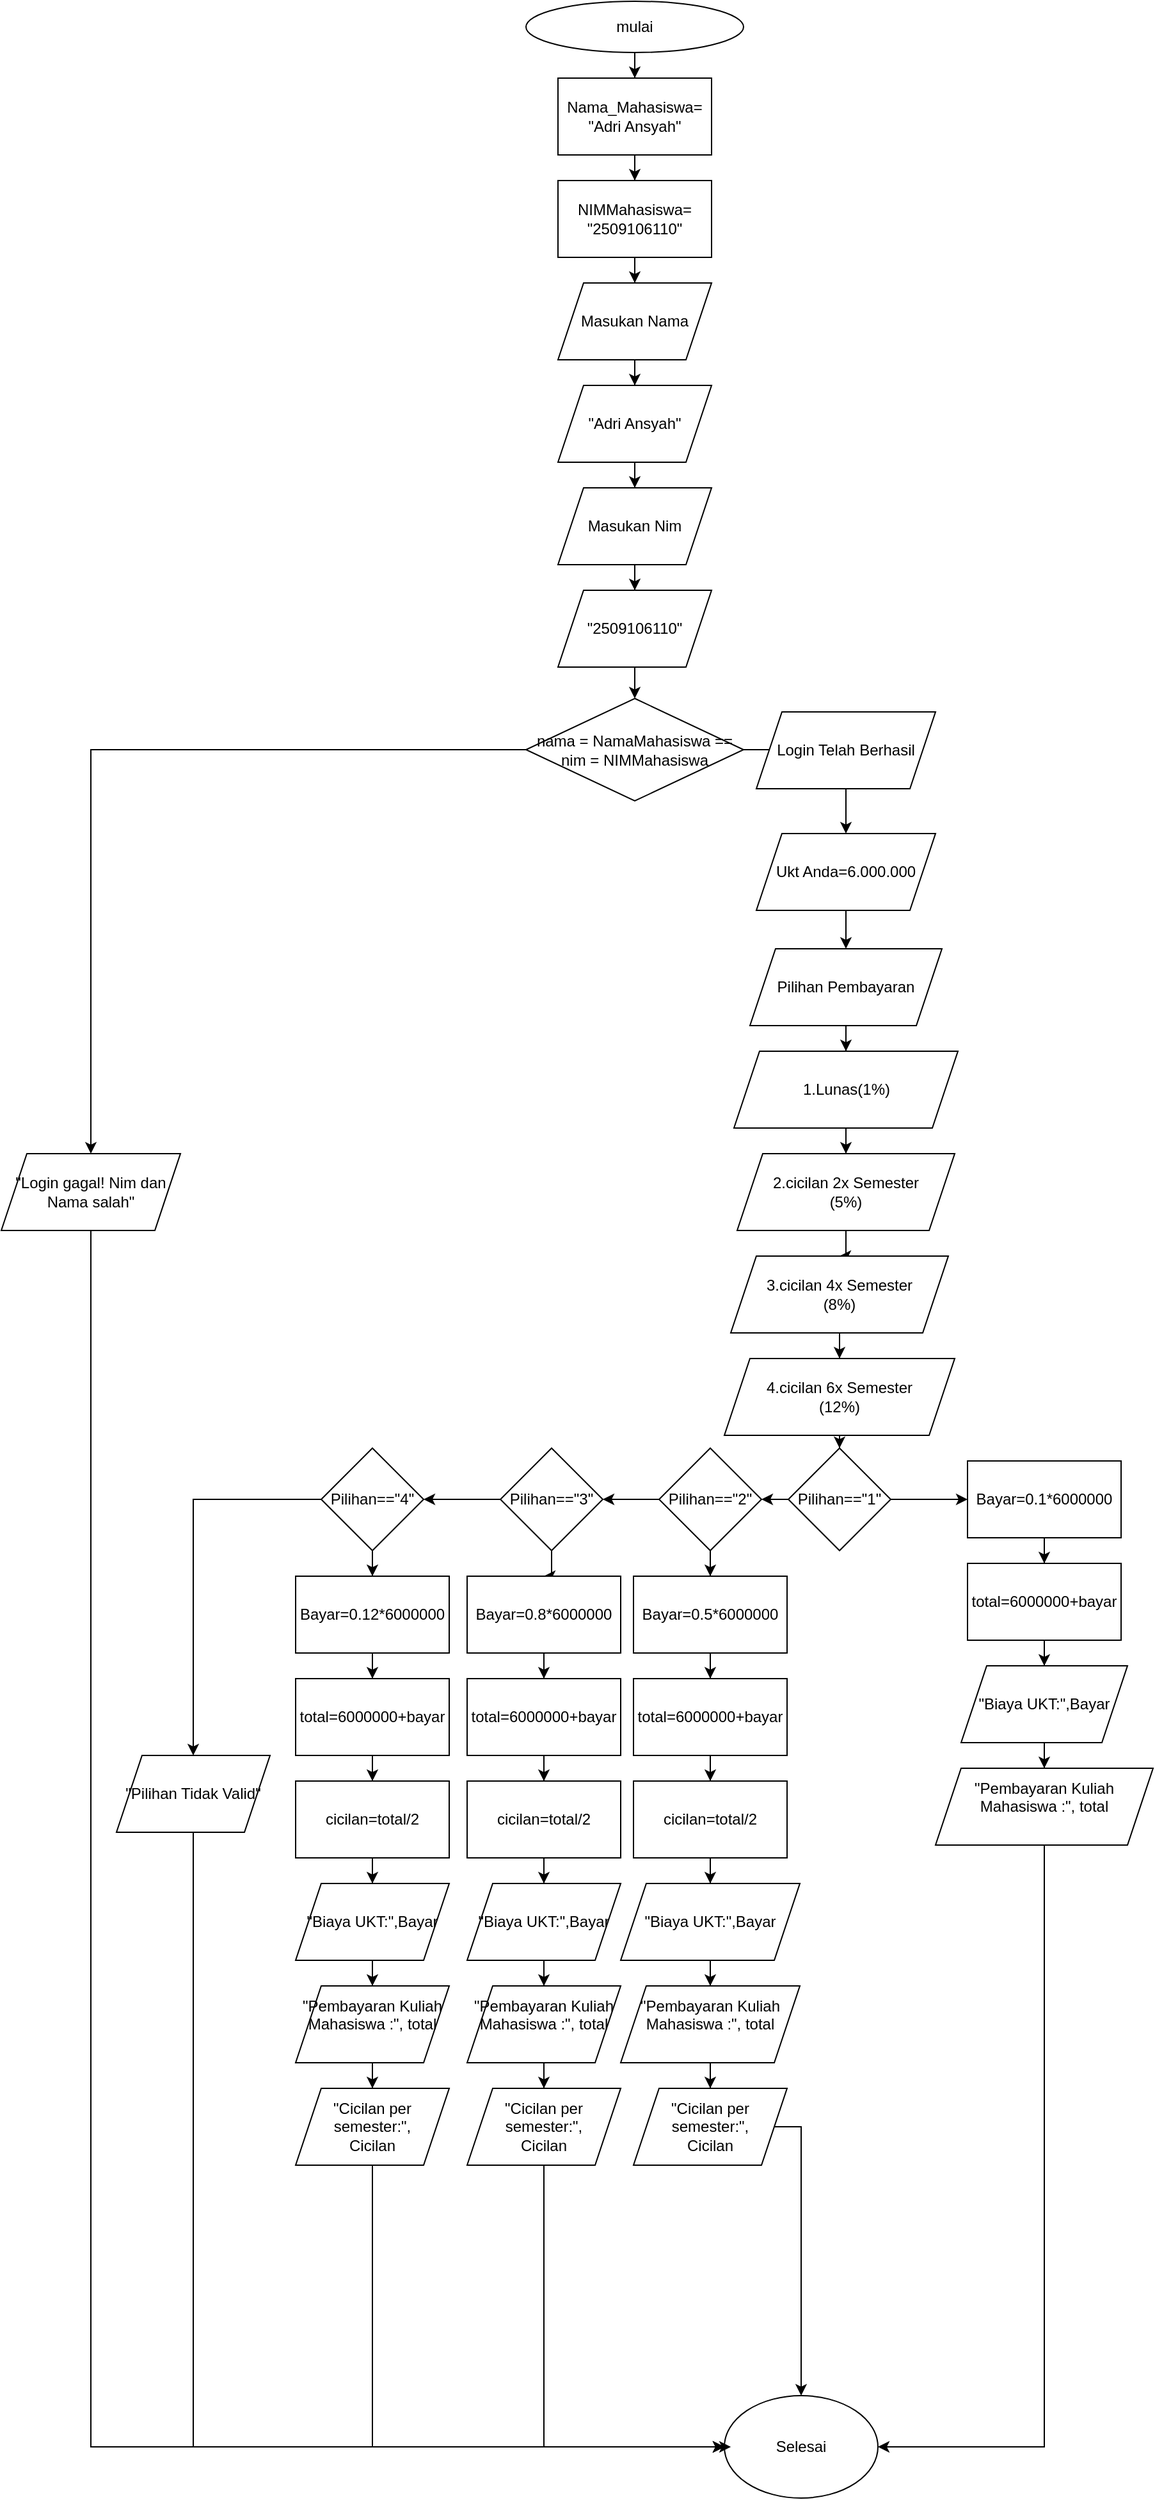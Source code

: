 <mxfile version="28.2.5">
  <diagram id="C5RBs43oDa-KdzZeNtuy" name="Page-1">
    <mxGraphModel dx="1699" dy="511" grid="1" gridSize="10" guides="1" tooltips="1" connect="1" arrows="1" fold="1" page="1" pageScale="1" pageWidth="827" pageHeight="1169" math="0" shadow="0">
      <root>
        <mxCell id="WIyWlLk6GJQsqaUBKTNV-0" />
        <mxCell id="WIyWlLk6GJQsqaUBKTNV-1" parent="WIyWlLk6GJQsqaUBKTNV-0" />
        <mxCell id="PCYMcpEv_8U5ZdOPI8fN-2" value="" style="edgeStyle=orthogonalEdgeStyle;rounded=0;orthogonalLoop=1;jettySize=auto;html=1;" edge="1" parent="WIyWlLk6GJQsqaUBKTNV-1" source="PCYMcpEv_8U5ZdOPI8fN-0" target="PCYMcpEv_8U5ZdOPI8fN-1">
          <mxGeometry relative="1" as="geometry" />
        </mxCell>
        <mxCell id="PCYMcpEv_8U5ZdOPI8fN-0" value="mulai" style="ellipse;whiteSpace=wrap;html=1;" vertex="1" parent="WIyWlLk6GJQsqaUBKTNV-1">
          <mxGeometry x="310" width="170" height="40" as="geometry" />
        </mxCell>
        <mxCell id="PCYMcpEv_8U5ZdOPI8fN-4" value="" style="edgeStyle=orthogonalEdgeStyle;rounded=0;orthogonalLoop=1;jettySize=auto;html=1;" edge="1" parent="WIyWlLk6GJQsqaUBKTNV-1" source="PCYMcpEv_8U5ZdOPI8fN-1" target="PCYMcpEv_8U5ZdOPI8fN-3">
          <mxGeometry relative="1" as="geometry" />
        </mxCell>
        <mxCell id="PCYMcpEv_8U5ZdOPI8fN-1" value="Nama_Mahasiswa=&lt;div&gt;&quot;Adri Ansyah&quot;&lt;/div&gt;" style="whiteSpace=wrap;html=1;" vertex="1" parent="WIyWlLk6GJQsqaUBKTNV-1">
          <mxGeometry x="335" y="60" width="120" height="60" as="geometry" />
        </mxCell>
        <mxCell id="PCYMcpEv_8U5ZdOPI8fN-6" value="" style="edgeStyle=orthogonalEdgeStyle;rounded=0;orthogonalLoop=1;jettySize=auto;html=1;" edge="1" parent="WIyWlLk6GJQsqaUBKTNV-1" source="PCYMcpEv_8U5ZdOPI8fN-3" target="PCYMcpEv_8U5ZdOPI8fN-5">
          <mxGeometry relative="1" as="geometry" />
        </mxCell>
        <mxCell id="PCYMcpEv_8U5ZdOPI8fN-3" value="NIMMahasiswa=&lt;div&gt;&quot;2509106110&quot;&lt;/div&gt;" style="whiteSpace=wrap;html=1;" vertex="1" parent="WIyWlLk6GJQsqaUBKTNV-1">
          <mxGeometry x="335" y="140" width="120" height="60" as="geometry" />
        </mxCell>
        <mxCell id="PCYMcpEv_8U5ZdOPI8fN-8" value="" style="edgeStyle=orthogonalEdgeStyle;rounded=0;orthogonalLoop=1;jettySize=auto;html=1;" edge="1" parent="WIyWlLk6GJQsqaUBKTNV-1" source="PCYMcpEv_8U5ZdOPI8fN-5" target="PCYMcpEv_8U5ZdOPI8fN-7">
          <mxGeometry relative="1" as="geometry" />
        </mxCell>
        <mxCell id="PCYMcpEv_8U5ZdOPI8fN-5" value="Masukan Nama" style="shape=parallelogram;perimeter=parallelogramPerimeter;whiteSpace=wrap;html=1;fixedSize=1;" vertex="1" parent="WIyWlLk6GJQsqaUBKTNV-1">
          <mxGeometry x="335" y="220" width="120" height="60" as="geometry" />
        </mxCell>
        <mxCell id="PCYMcpEv_8U5ZdOPI8fN-10" value="" style="edgeStyle=orthogonalEdgeStyle;rounded=0;orthogonalLoop=1;jettySize=auto;html=1;" edge="1" parent="WIyWlLk6GJQsqaUBKTNV-1" source="PCYMcpEv_8U5ZdOPI8fN-7" target="PCYMcpEv_8U5ZdOPI8fN-9">
          <mxGeometry relative="1" as="geometry" />
        </mxCell>
        <mxCell id="PCYMcpEv_8U5ZdOPI8fN-7" value="&quot;Adri Ansyah&quot;" style="shape=parallelogram;perimeter=parallelogramPerimeter;whiteSpace=wrap;html=1;fixedSize=1;" vertex="1" parent="WIyWlLk6GJQsqaUBKTNV-1">
          <mxGeometry x="335" y="300" width="120" height="60" as="geometry" />
        </mxCell>
        <mxCell id="PCYMcpEv_8U5ZdOPI8fN-12" value="" style="edgeStyle=orthogonalEdgeStyle;rounded=0;orthogonalLoop=1;jettySize=auto;html=1;" edge="1" parent="WIyWlLk6GJQsqaUBKTNV-1" source="PCYMcpEv_8U5ZdOPI8fN-9" target="PCYMcpEv_8U5ZdOPI8fN-11">
          <mxGeometry relative="1" as="geometry" />
        </mxCell>
        <mxCell id="PCYMcpEv_8U5ZdOPI8fN-9" value="Masukan Nim" style="shape=parallelogram;perimeter=parallelogramPerimeter;whiteSpace=wrap;html=1;fixedSize=1;" vertex="1" parent="WIyWlLk6GJQsqaUBKTNV-1">
          <mxGeometry x="335" y="380" width="120" height="60" as="geometry" />
        </mxCell>
        <mxCell id="PCYMcpEv_8U5ZdOPI8fN-14" value="" style="edgeStyle=orthogonalEdgeStyle;rounded=0;orthogonalLoop=1;jettySize=auto;html=1;" edge="1" parent="WIyWlLk6GJQsqaUBKTNV-1" source="PCYMcpEv_8U5ZdOPI8fN-11" target="PCYMcpEv_8U5ZdOPI8fN-13">
          <mxGeometry relative="1" as="geometry" />
        </mxCell>
        <mxCell id="PCYMcpEv_8U5ZdOPI8fN-11" value="&quot;2509106110&quot;" style="shape=parallelogram;perimeter=parallelogramPerimeter;whiteSpace=wrap;html=1;fixedSize=1;" vertex="1" parent="WIyWlLk6GJQsqaUBKTNV-1">
          <mxGeometry x="335" y="460" width="120" height="60" as="geometry" />
        </mxCell>
        <mxCell id="PCYMcpEv_8U5ZdOPI8fN-17" value="" style="edgeStyle=orthogonalEdgeStyle;rounded=0;orthogonalLoop=1;jettySize=auto;html=1;" edge="1" parent="WIyWlLk6GJQsqaUBKTNV-1" source="PCYMcpEv_8U5ZdOPI8fN-13" target="PCYMcpEv_8U5ZdOPI8fN-16">
          <mxGeometry relative="1" as="geometry" />
        </mxCell>
        <mxCell id="PCYMcpEv_8U5ZdOPI8fN-20" value="" style="edgeStyle=orthogonalEdgeStyle;rounded=0;orthogonalLoop=1;jettySize=auto;html=1;" edge="1" parent="WIyWlLk6GJQsqaUBKTNV-1" source="PCYMcpEv_8U5ZdOPI8fN-13" target="PCYMcpEv_8U5ZdOPI8fN-19">
          <mxGeometry relative="1" as="geometry" />
        </mxCell>
        <mxCell id="PCYMcpEv_8U5ZdOPI8fN-13" value="nama = NamaMahasiswa == nim = NIMMahasiswa" style="rhombus;whiteSpace=wrap;html=1;" vertex="1" parent="WIyWlLk6GJQsqaUBKTNV-1">
          <mxGeometry x="310" y="544.5" width="170" height="80" as="geometry" />
        </mxCell>
        <mxCell id="PCYMcpEv_8U5ZdOPI8fN-15" value="Selesai" style="ellipse;whiteSpace=wrap;html=1;" vertex="1" parent="WIyWlLk6GJQsqaUBKTNV-1">
          <mxGeometry x="465" y="1870" width="120" height="80" as="geometry" />
        </mxCell>
        <mxCell id="PCYMcpEv_8U5ZdOPI8fN-18" style="edgeStyle=orthogonalEdgeStyle;rounded=0;orthogonalLoop=1;jettySize=auto;html=1;exitX=0.5;exitY=1;exitDx=0;exitDy=0;entryX=0;entryY=0.5;entryDx=0;entryDy=0;" edge="1" parent="WIyWlLk6GJQsqaUBKTNV-1" source="PCYMcpEv_8U5ZdOPI8fN-16" target="PCYMcpEv_8U5ZdOPI8fN-15">
          <mxGeometry relative="1" as="geometry" />
        </mxCell>
        <mxCell id="PCYMcpEv_8U5ZdOPI8fN-16" value="&quot;Login gagal! Nim dan Nama salah&quot;" style="shape=parallelogram;perimeter=parallelogramPerimeter;whiteSpace=wrap;html=1;fixedSize=1;" vertex="1" parent="WIyWlLk6GJQsqaUBKTNV-1">
          <mxGeometry x="-100" y="900" width="140" height="60" as="geometry" />
        </mxCell>
        <mxCell id="PCYMcpEv_8U5ZdOPI8fN-22" value="" style="edgeStyle=orthogonalEdgeStyle;rounded=0;orthogonalLoop=1;jettySize=auto;html=1;" edge="1" parent="WIyWlLk6GJQsqaUBKTNV-1" source="PCYMcpEv_8U5ZdOPI8fN-19" target="PCYMcpEv_8U5ZdOPI8fN-21">
          <mxGeometry relative="1" as="geometry" />
        </mxCell>
        <mxCell id="PCYMcpEv_8U5ZdOPI8fN-19" value="Login Telah Berhasil" style="shape=parallelogram;perimeter=parallelogramPerimeter;whiteSpace=wrap;html=1;fixedSize=1;" vertex="1" parent="WIyWlLk6GJQsqaUBKTNV-1">
          <mxGeometry x="490" y="555" width="140" height="60" as="geometry" />
        </mxCell>
        <mxCell id="PCYMcpEv_8U5ZdOPI8fN-24" value="" style="edgeStyle=orthogonalEdgeStyle;rounded=0;orthogonalLoop=1;jettySize=auto;html=1;" edge="1" parent="WIyWlLk6GJQsqaUBKTNV-1" source="PCYMcpEv_8U5ZdOPI8fN-21" target="PCYMcpEv_8U5ZdOPI8fN-23">
          <mxGeometry relative="1" as="geometry" />
        </mxCell>
        <mxCell id="PCYMcpEv_8U5ZdOPI8fN-21" value="Ukt Anda=6.000.000" style="shape=parallelogram;perimeter=parallelogramPerimeter;whiteSpace=wrap;html=1;fixedSize=1;" vertex="1" parent="WIyWlLk6GJQsqaUBKTNV-1">
          <mxGeometry x="490" y="650" width="140" height="60" as="geometry" />
        </mxCell>
        <mxCell id="PCYMcpEv_8U5ZdOPI8fN-26" value="" style="edgeStyle=orthogonalEdgeStyle;rounded=0;orthogonalLoop=1;jettySize=auto;html=1;" edge="1" parent="WIyWlLk6GJQsqaUBKTNV-1" source="PCYMcpEv_8U5ZdOPI8fN-23" target="PCYMcpEv_8U5ZdOPI8fN-25">
          <mxGeometry relative="1" as="geometry" />
        </mxCell>
        <mxCell id="PCYMcpEv_8U5ZdOPI8fN-23" value="Pilihan Pembayaran" style="shape=parallelogram;perimeter=parallelogramPerimeter;whiteSpace=wrap;html=1;fixedSize=1;" vertex="1" parent="WIyWlLk6GJQsqaUBKTNV-1">
          <mxGeometry x="485" y="740" width="150" height="60" as="geometry" />
        </mxCell>
        <mxCell id="PCYMcpEv_8U5ZdOPI8fN-28" value="" style="edgeStyle=orthogonalEdgeStyle;rounded=0;orthogonalLoop=1;jettySize=auto;html=1;" edge="1" parent="WIyWlLk6GJQsqaUBKTNV-1" source="PCYMcpEv_8U5ZdOPI8fN-25" target="PCYMcpEv_8U5ZdOPI8fN-27">
          <mxGeometry relative="1" as="geometry" />
        </mxCell>
        <mxCell id="PCYMcpEv_8U5ZdOPI8fN-25" value="1.Lunas(1%)" style="shape=parallelogram;perimeter=parallelogramPerimeter;whiteSpace=wrap;html=1;fixedSize=1;" vertex="1" parent="WIyWlLk6GJQsqaUBKTNV-1">
          <mxGeometry x="472.5" y="820" width="175" height="60" as="geometry" />
        </mxCell>
        <mxCell id="PCYMcpEv_8U5ZdOPI8fN-30" value="" style="edgeStyle=orthogonalEdgeStyle;rounded=0;orthogonalLoop=1;jettySize=auto;html=1;" edge="1" parent="WIyWlLk6GJQsqaUBKTNV-1" source="PCYMcpEv_8U5ZdOPI8fN-27" target="PCYMcpEv_8U5ZdOPI8fN-29">
          <mxGeometry relative="1" as="geometry" />
        </mxCell>
        <mxCell id="PCYMcpEv_8U5ZdOPI8fN-27" value="2.cicilan 2x Semester&lt;div&gt;(5%)&lt;/div&gt;" style="shape=parallelogram;perimeter=parallelogramPerimeter;whiteSpace=wrap;html=1;fixedSize=1;" vertex="1" parent="WIyWlLk6GJQsqaUBKTNV-1">
          <mxGeometry x="475" y="900" width="170" height="60" as="geometry" />
        </mxCell>
        <mxCell id="PCYMcpEv_8U5ZdOPI8fN-32" value="" style="edgeStyle=orthogonalEdgeStyle;rounded=0;orthogonalLoop=1;jettySize=auto;html=1;" edge="1" parent="WIyWlLk6GJQsqaUBKTNV-1" source="PCYMcpEv_8U5ZdOPI8fN-29" target="PCYMcpEv_8U5ZdOPI8fN-31">
          <mxGeometry relative="1" as="geometry" />
        </mxCell>
        <mxCell id="PCYMcpEv_8U5ZdOPI8fN-29" value="3.cicilan 4x Semester&lt;div&gt;(8%)&lt;/div&gt;" style="shape=parallelogram;perimeter=parallelogramPerimeter;whiteSpace=wrap;html=1;fixedSize=1;" vertex="1" parent="WIyWlLk6GJQsqaUBKTNV-1">
          <mxGeometry x="470" y="980" width="170" height="60" as="geometry" />
        </mxCell>
        <mxCell id="PCYMcpEv_8U5ZdOPI8fN-36" value="" style="edgeStyle=orthogonalEdgeStyle;rounded=0;orthogonalLoop=1;jettySize=auto;html=1;" edge="1" parent="WIyWlLk6GJQsqaUBKTNV-1" source="PCYMcpEv_8U5ZdOPI8fN-31" target="PCYMcpEv_8U5ZdOPI8fN-35">
          <mxGeometry relative="1" as="geometry" />
        </mxCell>
        <mxCell id="PCYMcpEv_8U5ZdOPI8fN-31" value="4.cicilan 6x Semester&lt;div&gt;(12%)&lt;/div&gt;" style="shape=parallelogram;perimeter=parallelogramPerimeter;whiteSpace=wrap;html=1;fixedSize=1;" vertex="1" parent="WIyWlLk6GJQsqaUBKTNV-1">
          <mxGeometry x="465" y="1060" width="180" height="60" as="geometry" />
        </mxCell>
        <mxCell id="PCYMcpEv_8U5ZdOPI8fN-38" value="" style="edgeStyle=orthogonalEdgeStyle;rounded=0;orthogonalLoop=1;jettySize=auto;html=1;" edge="1" parent="WIyWlLk6GJQsqaUBKTNV-1" source="PCYMcpEv_8U5ZdOPI8fN-35" target="PCYMcpEv_8U5ZdOPI8fN-37">
          <mxGeometry relative="1" as="geometry" />
        </mxCell>
        <mxCell id="PCYMcpEv_8U5ZdOPI8fN-47" value="" style="edgeStyle=orthogonalEdgeStyle;rounded=0;orthogonalLoop=1;jettySize=auto;html=1;" edge="1" parent="WIyWlLk6GJQsqaUBKTNV-1" source="PCYMcpEv_8U5ZdOPI8fN-35" target="PCYMcpEv_8U5ZdOPI8fN-46">
          <mxGeometry relative="1" as="geometry" />
        </mxCell>
        <mxCell id="PCYMcpEv_8U5ZdOPI8fN-35" value="Pilihan==&quot;1&quot;" style="rhombus;whiteSpace=wrap;html=1;" vertex="1" parent="WIyWlLk6GJQsqaUBKTNV-1">
          <mxGeometry x="515" y="1130" width="80" height="80" as="geometry" />
        </mxCell>
        <mxCell id="PCYMcpEv_8U5ZdOPI8fN-40" value="" style="edgeStyle=orthogonalEdgeStyle;rounded=0;orthogonalLoop=1;jettySize=auto;html=1;" edge="1" parent="WIyWlLk6GJQsqaUBKTNV-1" source="PCYMcpEv_8U5ZdOPI8fN-37" target="PCYMcpEv_8U5ZdOPI8fN-39">
          <mxGeometry relative="1" as="geometry" />
        </mxCell>
        <mxCell id="PCYMcpEv_8U5ZdOPI8fN-37" value="Bayar=0.1*6000000" style="whiteSpace=wrap;html=1;" vertex="1" parent="WIyWlLk6GJQsqaUBKTNV-1">
          <mxGeometry x="655" y="1140" width="120" height="60" as="geometry" />
        </mxCell>
        <mxCell id="PCYMcpEv_8U5ZdOPI8fN-42" value="" style="edgeStyle=orthogonalEdgeStyle;rounded=0;orthogonalLoop=1;jettySize=auto;html=1;" edge="1" parent="WIyWlLk6GJQsqaUBKTNV-1" source="PCYMcpEv_8U5ZdOPI8fN-39" target="PCYMcpEv_8U5ZdOPI8fN-41">
          <mxGeometry relative="1" as="geometry" />
        </mxCell>
        <mxCell id="PCYMcpEv_8U5ZdOPI8fN-39" value="total=6000000+bayar" style="whiteSpace=wrap;html=1;" vertex="1" parent="WIyWlLk6GJQsqaUBKTNV-1">
          <mxGeometry x="655" y="1220" width="120" height="60" as="geometry" />
        </mxCell>
        <mxCell id="PCYMcpEv_8U5ZdOPI8fN-44" value="" style="edgeStyle=orthogonalEdgeStyle;rounded=0;orthogonalLoop=1;jettySize=auto;html=1;" edge="1" parent="WIyWlLk6GJQsqaUBKTNV-1" source="PCYMcpEv_8U5ZdOPI8fN-41" target="PCYMcpEv_8U5ZdOPI8fN-43">
          <mxGeometry relative="1" as="geometry" />
        </mxCell>
        <mxCell id="PCYMcpEv_8U5ZdOPI8fN-41" value="&quot;Biaya UKT:&quot;,Bayar" style="shape=parallelogram;perimeter=parallelogramPerimeter;whiteSpace=wrap;html=1;fixedSize=1;" vertex="1" parent="WIyWlLk6GJQsqaUBKTNV-1">
          <mxGeometry x="650" y="1300" width="130" height="60" as="geometry" />
        </mxCell>
        <mxCell id="PCYMcpEv_8U5ZdOPI8fN-45" style="edgeStyle=orthogonalEdgeStyle;rounded=0;orthogonalLoop=1;jettySize=auto;html=1;exitX=0.5;exitY=1;exitDx=0;exitDy=0;entryX=1;entryY=0.5;entryDx=0;entryDy=0;" edge="1" parent="WIyWlLk6GJQsqaUBKTNV-1" source="PCYMcpEv_8U5ZdOPI8fN-43" target="PCYMcpEv_8U5ZdOPI8fN-15">
          <mxGeometry relative="1" as="geometry" />
        </mxCell>
        <mxCell id="PCYMcpEv_8U5ZdOPI8fN-43" value="&lt;div&gt;&quot;Pembayaran Kuliah Mahasiswa :&quot;, total&lt;/div&gt;&lt;div&gt;&lt;br&gt;&lt;/div&gt;" style="shape=parallelogram;perimeter=parallelogramPerimeter;whiteSpace=wrap;html=1;fixedSize=1;" vertex="1" parent="WIyWlLk6GJQsqaUBKTNV-1">
          <mxGeometry x="630" y="1380" width="170" height="60" as="geometry" />
        </mxCell>
        <mxCell id="PCYMcpEv_8U5ZdOPI8fN-53" value="" style="edgeStyle=orthogonalEdgeStyle;rounded=0;orthogonalLoop=1;jettySize=auto;html=1;" edge="1" parent="WIyWlLk6GJQsqaUBKTNV-1" source="PCYMcpEv_8U5ZdOPI8fN-46" target="PCYMcpEv_8U5ZdOPI8fN-52">
          <mxGeometry relative="1" as="geometry" />
        </mxCell>
        <mxCell id="PCYMcpEv_8U5ZdOPI8fN-65" value="" style="edgeStyle=orthogonalEdgeStyle;rounded=0;orthogonalLoop=1;jettySize=auto;html=1;" edge="1" parent="WIyWlLk6GJQsqaUBKTNV-1" source="PCYMcpEv_8U5ZdOPI8fN-46" target="PCYMcpEv_8U5ZdOPI8fN-64">
          <mxGeometry relative="1" as="geometry" />
        </mxCell>
        <mxCell id="PCYMcpEv_8U5ZdOPI8fN-46" value="Pilihan==&quot;2&quot;" style="rhombus;whiteSpace=wrap;html=1;" vertex="1" parent="WIyWlLk6GJQsqaUBKTNV-1">
          <mxGeometry x="414" y="1130" width="80" height="80" as="geometry" />
        </mxCell>
        <mxCell id="PCYMcpEv_8U5ZdOPI8fN-55" value="" style="edgeStyle=orthogonalEdgeStyle;rounded=0;orthogonalLoop=1;jettySize=auto;html=1;" edge="1" parent="WIyWlLk6GJQsqaUBKTNV-1" source="PCYMcpEv_8U5ZdOPI8fN-52" target="PCYMcpEv_8U5ZdOPI8fN-54">
          <mxGeometry relative="1" as="geometry" />
        </mxCell>
        <mxCell id="PCYMcpEv_8U5ZdOPI8fN-52" value="Bayar=0.5*6000000" style="whiteSpace=wrap;html=1;" vertex="1" parent="WIyWlLk6GJQsqaUBKTNV-1">
          <mxGeometry x="394" y="1230" width="120" height="60" as="geometry" />
        </mxCell>
        <mxCell id="PCYMcpEv_8U5ZdOPI8fN-57" value="" style="edgeStyle=orthogonalEdgeStyle;rounded=0;orthogonalLoop=1;jettySize=auto;html=1;" edge="1" parent="WIyWlLk6GJQsqaUBKTNV-1" source="PCYMcpEv_8U5ZdOPI8fN-54" target="PCYMcpEv_8U5ZdOPI8fN-56">
          <mxGeometry relative="1" as="geometry" />
        </mxCell>
        <mxCell id="PCYMcpEv_8U5ZdOPI8fN-54" value="total=6000000+bayar" style="whiteSpace=wrap;html=1;" vertex="1" parent="WIyWlLk6GJQsqaUBKTNV-1">
          <mxGeometry x="394" y="1310" width="120" height="60" as="geometry" />
        </mxCell>
        <mxCell id="PCYMcpEv_8U5ZdOPI8fN-59" value="" style="edgeStyle=orthogonalEdgeStyle;rounded=0;orthogonalLoop=1;jettySize=auto;html=1;" edge="1" parent="WIyWlLk6GJQsqaUBKTNV-1" source="PCYMcpEv_8U5ZdOPI8fN-56" target="PCYMcpEv_8U5ZdOPI8fN-58">
          <mxGeometry relative="1" as="geometry" />
        </mxCell>
        <mxCell id="PCYMcpEv_8U5ZdOPI8fN-56" value="cicilan=total/2" style="whiteSpace=wrap;html=1;" vertex="1" parent="WIyWlLk6GJQsqaUBKTNV-1">
          <mxGeometry x="394" y="1390" width="120" height="60" as="geometry" />
        </mxCell>
        <mxCell id="PCYMcpEv_8U5ZdOPI8fN-61" value="" style="edgeStyle=orthogonalEdgeStyle;rounded=0;orthogonalLoop=1;jettySize=auto;html=1;" edge="1" parent="WIyWlLk6GJQsqaUBKTNV-1" source="PCYMcpEv_8U5ZdOPI8fN-58" target="PCYMcpEv_8U5ZdOPI8fN-60">
          <mxGeometry relative="1" as="geometry" />
        </mxCell>
        <mxCell id="PCYMcpEv_8U5ZdOPI8fN-58" value="&quot;Biaya UKT:&quot;,Bayar" style="shape=parallelogram;perimeter=parallelogramPerimeter;whiteSpace=wrap;html=1;fixedSize=1;" vertex="1" parent="WIyWlLk6GJQsqaUBKTNV-1">
          <mxGeometry x="384" y="1470" width="140" height="60" as="geometry" />
        </mxCell>
        <mxCell id="PCYMcpEv_8U5ZdOPI8fN-63" value="" style="edgeStyle=orthogonalEdgeStyle;rounded=0;orthogonalLoop=1;jettySize=auto;html=1;" edge="1" parent="WIyWlLk6GJQsqaUBKTNV-1" source="PCYMcpEv_8U5ZdOPI8fN-60" target="PCYMcpEv_8U5ZdOPI8fN-62">
          <mxGeometry relative="1" as="geometry" />
        </mxCell>
        <mxCell id="PCYMcpEv_8U5ZdOPI8fN-60" value="&lt;div&gt;&quot;Pembayaran Kuliah Mahasiswa :&quot;, total&lt;/div&gt;&lt;div&gt;&lt;br&gt;&lt;/div&gt;" style="shape=parallelogram;perimeter=parallelogramPerimeter;whiteSpace=wrap;html=1;fixedSize=1;" vertex="1" parent="WIyWlLk6GJQsqaUBKTNV-1">
          <mxGeometry x="384" y="1550" width="140" height="60" as="geometry" />
        </mxCell>
        <mxCell id="PCYMcpEv_8U5ZdOPI8fN-71" style="edgeStyle=orthogonalEdgeStyle;rounded=0;orthogonalLoop=1;jettySize=auto;html=1;exitX=1;exitY=0.5;exitDx=0;exitDy=0;entryX=0.5;entryY=0;entryDx=0;entryDy=0;" edge="1" parent="WIyWlLk6GJQsqaUBKTNV-1" source="PCYMcpEv_8U5ZdOPI8fN-62" target="PCYMcpEv_8U5ZdOPI8fN-15">
          <mxGeometry relative="1" as="geometry">
            <Array as="points">
              <mxPoint x="525" y="1660" />
            </Array>
          </mxGeometry>
        </mxCell>
        <mxCell id="PCYMcpEv_8U5ZdOPI8fN-62" value="&quot;Cicilan per semester:&quot;,&lt;div&gt;Cicilan&lt;/div&gt;" style="shape=parallelogram;perimeter=parallelogramPerimeter;whiteSpace=wrap;html=1;fixedSize=1;" vertex="1" parent="WIyWlLk6GJQsqaUBKTNV-1">
          <mxGeometry x="394" y="1630" width="120" height="60" as="geometry" />
        </mxCell>
        <mxCell id="PCYMcpEv_8U5ZdOPI8fN-69" value="" style="edgeStyle=orthogonalEdgeStyle;rounded=0;orthogonalLoop=1;jettySize=auto;html=1;" edge="1" parent="WIyWlLk6GJQsqaUBKTNV-1" source="PCYMcpEv_8U5ZdOPI8fN-64" target="PCYMcpEv_8U5ZdOPI8fN-68">
          <mxGeometry relative="1" as="geometry" />
        </mxCell>
        <mxCell id="PCYMcpEv_8U5ZdOPI8fN-74" value="" style="edgeStyle=orthogonalEdgeStyle;rounded=0;orthogonalLoop=1;jettySize=auto;html=1;" edge="1" parent="WIyWlLk6GJQsqaUBKTNV-1" source="PCYMcpEv_8U5ZdOPI8fN-64" target="PCYMcpEv_8U5ZdOPI8fN-73">
          <mxGeometry relative="1" as="geometry" />
        </mxCell>
        <mxCell id="PCYMcpEv_8U5ZdOPI8fN-64" value="Pilihan==&quot;3&quot;" style="rhombus;whiteSpace=wrap;html=1;" vertex="1" parent="WIyWlLk6GJQsqaUBKTNV-1">
          <mxGeometry x="290" y="1130" width="80" height="80" as="geometry" />
        </mxCell>
        <mxCell id="PCYMcpEv_8U5ZdOPI8fN-86" value="" style="edgeStyle=orthogonalEdgeStyle;rounded=0;orthogonalLoop=1;jettySize=auto;html=1;" edge="1" parent="WIyWlLk6GJQsqaUBKTNV-1" source="PCYMcpEv_8U5ZdOPI8fN-68" target="PCYMcpEv_8U5ZdOPI8fN-85">
          <mxGeometry relative="1" as="geometry" />
        </mxCell>
        <mxCell id="PCYMcpEv_8U5ZdOPI8fN-101" value="" style="edgeStyle=orthogonalEdgeStyle;rounded=0;orthogonalLoop=1;jettySize=auto;html=1;" edge="1" parent="WIyWlLk6GJQsqaUBKTNV-1" source="PCYMcpEv_8U5ZdOPI8fN-68" target="PCYMcpEv_8U5ZdOPI8fN-100">
          <mxGeometry relative="1" as="geometry" />
        </mxCell>
        <mxCell id="PCYMcpEv_8U5ZdOPI8fN-68" value="Pilihan==&quot;4&quot;" style="rhombus;whiteSpace=wrap;html=1;" vertex="1" parent="WIyWlLk6GJQsqaUBKTNV-1">
          <mxGeometry x="150" y="1130" width="80" height="80" as="geometry" />
        </mxCell>
        <mxCell id="PCYMcpEv_8U5ZdOPI8fN-76" value="" style="edgeStyle=orthogonalEdgeStyle;rounded=0;orthogonalLoop=1;jettySize=auto;html=1;" edge="1" parent="WIyWlLk6GJQsqaUBKTNV-1" source="PCYMcpEv_8U5ZdOPI8fN-73" target="PCYMcpEv_8U5ZdOPI8fN-75">
          <mxGeometry relative="1" as="geometry" />
        </mxCell>
        <mxCell id="PCYMcpEv_8U5ZdOPI8fN-73" value="Bayar=0.8*6000000" style="whiteSpace=wrap;html=1;" vertex="1" parent="WIyWlLk6GJQsqaUBKTNV-1">
          <mxGeometry x="264" y="1230" width="120" height="60" as="geometry" />
        </mxCell>
        <mxCell id="PCYMcpEv_8U5ZdOPI8fN-78" value="" style="edgeStyle=orthogonalEdgeStyle;rounded=0;orthogonalLoop=1;jettySize=auto;html=1;" edge="1" parent="WIyWlLk6GJQsqaUBKTNV-1" source="PCYMcpEv_8U5ZdOPI8fN-75" target="PCYMcpEv_8U5ZdOPI8fN-77">
          <mxGeometry relative="1" as="geometry" />
        </mxCell>
        <mxCell id="PCYMcpEv_8U5ZdOPI8fN-75" value="total=6000000+bayar" style="whiteSpace=wrap;html=1;" vertex="1" parent="WIyWlLk6GJQsqaUBKTNV-1">
          <mxGeometry x="264" y="1310" width="120" height="60" as="geometry" />
        </mxCell>
        <mxCell id="PCYMcpEv_8U5ZdOPI8fN-80" value="" style="edgeStyle=orthogonalEdgeStyle;rounded=0;orthogonalLoop=1;jettySize=auto;html=1;" edge="1" parent="WIyWlLk6GJQsqaUBKTNV-1" source="PCYMcpEv_8U5ZdOPI8fN-77" target="PCYMcpEv_8U5ZdOPI8fN-79">
          <mxGeometry relative="1" as="geometry" />
        </mxCell>
        <mxCell id="PCYMcpEv_8U5ZdOPI8fN-77" value="cicilan=total/2" style="whiteSpace=wrap;html=1;" vertex="1" parent="WIyWlLk6GJQsqaUBKTNV-1">
          <mxGeometry x="264" y="1390" width="120" height="60" as="geometry" />
        </mxCell>
        <mxCell id="PCYMcpEv_8U5ZdOPI8fN-82" value="" style="edgeStyle=orthogonalEdgeStyle;rounded=0;orthogonalLoop=1;jettySize=auto;html=1;" edge="1" parent="WIyWlLk6GJQsqaUBKTNV-1" source="PCYMcpEv_8U5ZdOPI8fN-79" target="PCYMcpEv_8U5ZdOPI8fN-81">
          <mxGeometry relative="1" as="geometry" />
        </mxCell>
        <mxCell id="PCYMcpEv_8U5ZdOPI8fN-79" value="&quot;Biaya UKT:&quot;,Bayar" style="shape=parallelogram;perimeter=parallelogramPerimeter;whiteSpace=wrap;html=1;fixedSize=1;" vertex="1" parent="WIyWlLk6GJQsqaUBKTNV-1">
          <mxGeometry x="264" y="1470" width="120" height="60" as="geometry" />
        </mxCell>
        <mxCell id="PCYMcpEv_8U5ZdOPI8fN-84" value="" style="edgeStyle=orthogonalEdgeStyle;rounded=0;orthogonalLoop=1;jettySize=auto;html=1;" edge="1" parent="WIyWlLk6GJQsqaUBKTNV-1" source="PCYMcpEv_8U5ZdOPI8fN-81" target="PCYMcpEv_8U5ZdOPI8fN-83">
          <mxGeometry relative="1" as="geometry" />
        </mxCell>
        <mxCell id="PCYMcpEv_8U5ZdOPI8fN-81" value="&lt;div&gt;&quot;Pembayaran Kuliah Mahasiswa :&quot;, total&lt;/div&gt;&lt;div&gt;&lt;br&gt;&lt;/div&gt;" style="shape=parallelogram;perimeter=parallelogramPerimeter;whiteSpace=wrap;html=1;fixedSize=1;" vertex="1" parent="WIyWlLk6GJQsqaUBKTNV-1">
          <mxGeometry x="264" y="1550" width="120" height="60" as="geometry" />
        </mxCell>
        <mxCell id="PCYMcpEv_8U5ZdOPI8fN-99" style="edgeStyle=orthogonalEdgeStyle;rounded=0;orthogonalLoop=1;jettySize=auto;html=1;exitX=0.5;exitY=1;exitDx=0;exitDy=0;entryX=0.042;entryY=0.5;entryDx=0;entryDy=0;entryPerimeter=0;" edge="1" parent="WIyWlLk6GJQsqaUBKTNV-1" source="PCYMcpEv_8U5ZdOPI8fN-83" target="PCYMcpEv_8U5ZdOPI8fN-15">
          <mxGeometry relative="1" as="geometry">
            <mxPoint x="460" y="1910" as="targetPoint" />
            <Array as="points">
              <mxPoint x="324" y="1910" />
            </Array>
          </mxGeometry>
        </mxCell>
        <mxCell id="PCYMcpEv_8U5ZdOPI8fN-83" value="&quot;Cicilan per semester:&quot;,&lt;div&gt;Cicilan&lt;/div&gt;" style="shape=parallelogram;perimeter=parallelogramPerimeter;whiteSpace=wrap;html=1;fixedSize=1;" vertex="1" parent="WIyWlLk6GJQsqaUBKTNV-1">
          <mxGeometry x="264" y="1630" width="120" height="60" as="geometry" />
        </mxCell>
        <mxCell id="PCYMcpEv_8U5ZdOPI8fN-88" value="" style="edgeStyle=orthogonalEdgeStyle;rounded=0;orthogonalLoop=1;jettySize=auto;html=1;" edge="1" parent="WIyWlLk6GJQsqaUBKTNV-1" source="PCYMcpEv_8U5ZdOPI8fN-85" target="PCYMcpEv_8U5ZdOPI8fN-87">
          <mxGeometry relative="1" as="geometry" />
        </mxCell>
        <mxCell id="PCYMcpEv_8U5ZdOPI8fN-85" value="Bayar=0.12*6000000" style="whiteSpace=wrap;html=1;" vertex="1" parent="WIyWlLk6GJQsqaUBKTNV-1">
          <mxGeometry x="130" y="1230" width="120" height="60" as="geometry" />
        </mxCell>
        <mxCell id="PCYMcpEv_8U5ZdOPI8fN-90" value="" style="edgeStyle=orthogonalEdgeStyle;rounded=0;orthogonalLoop=1;jettySize=auto;html=1;" edge="1" parent="WIyWlLk6GJQsqaUBKTNV-1" source="PCYMcpEv_8U5ZdOPI8fN-87" target="PCYMcpEv_8U5ZdOPI8fN-89">
          <mxGeometry relative="1" as="geometry" />
        </mxCell>
        <mxCell id="PCYMcpEv_8U5ZdOPI8fN-87" value="total=6000000+bayar" style="whiteSpace=wrap;html=1;" vertex="1" parent="WIyWlLk6GJQsqaUBKTNV-1">
          <mxGeometry x="130" y="1310" width="120" height="60" as="geometry" />
        </mxCell>
        <mxCell id="PCYMcpEv_8U5ZdOPI8fN-92" value="" style="edgeStyle=orthogonalEdgeStyle;rounded=0;orthogonalLoop=1;jettySize=auto;html=1;" edge="1" parent="WIyWlLk6GJQsqaUBKTNV-1" source="PCYMcpEv_8U5ZdOPI8fN-89" target="PCYMcpEv_8U5ZdOPI8fN-91">
          <mxGeometry relative="1" as="geometry" />
        </mxCell>
        <mxCell id="PCYMcpEv_8U5ZdOPI8fN-89" value="cicilan=total/2" style="whiteSpace=wrap;html=1;" vertex="1" parent="WIyWlLk6GJQsqaUBKTNV-1">
          <mxGeometry x="130" y="1390" width="120" height="60" as="geometry" />
        </mxCell>
        <mxCell id="PCYMcpEv_8U5ZdOPI8fN-94" value="" style="edgeStyle=orthogonalEdgeStyle;rounded=0;orthogonalLoop=1;jettySize=auto;html=1;" edge="1" parent="WIyWlLk6GJQsqaUBKTNV-1" source="PCYMcpEv_8U5ZdOPI8fN-91" target="PCYMcpEv_8U5ZdOPI8fN-93">
          <mxGeometry relative="1" as="geometry" />
        </mxCell>
        <mxCell id="PCYMcpEv_8U5ZdOPI8fN-91" value="&quot;Biaya UKT:&quot;,Bayar" style="shape=parallelogram;perimeter=parallelogramPerimeter;whiteSpace=wrap;html=1;fixedSize=1;" vertex="1" parent="WIyWlLk6GJQsqaUBKTNV-1">
          <mxGeometry x="130" y="1470" width="120" height="60" as="geometry" />
        </mxCell>
        <mxCell id="PCYMcpEv_8U5ZdOPI8fN-96" value="" style="edgeStyle=orthogonalEdgeStyle;rounded=0;orthogonalLoop=1;jettySize=auto;html=1;" edge="1" parent="WIyWlLk6GJQsqaUBKTNV-1" source="PCYMcpEv_8U5ZdOPI8fN-93" target="PCYMcpEv_8U5ZdOPI8fN-95">
          <mxGeometry relative="1" as="geometry" />
        </mxCell>
        <mxCell id="PCYMcpEv_8U5ZdOPI8fN-93" value="&lt;div&gt;&quot;Pembayaran Kuliah Mahasiswa :&quot;, total&lt;/div&gt;&lt;div&gt;&lt;br&gt;&lt;/div&gt;" style="shape=parallelogram;perimeter=parallelogramPerimeter;whiteSpace=wrap;html=1;fixedSize=1;" vertex="1" parent="WIyWlLk6GJQsqaUBKTNV-1">
          <mxGeometry x="130" y="1550" width="120" height="60" as="geometry" />
        </mxCell>
        <mxCell id="PCYMcpEv_8U5ZdOPI8fN-97" style="edgeStyle=orthogonalEdgeStyle;rounded=0;orthogonalLoop=1;jettySize=auto;html=1;exitX=0.5;exitY=1;exitDx=0;exitDy=0;entryX=0;entryY=0.5;entryDx=0;entryDy=0;" edge="1" parent="WIyWlLk6GJQsqaUBKTNV-1" source="PCYMcpEv_8U5ZdOPI8fN-95" target="PCYMcpEv_8U5ZdOPI8fN-15">
          <mxGeometry relative="1" as="geometry" />
        </mxCell>
        <mxCell id="PCYMcpEv_8U5ZdOPI8fN-95" value="&quot;Cicilan per semester:&quot;,&lt;div&gt;Cicilan&lt;/div&gt;" style="shape=parallelogram;perimeter=parallelogramPerimeter;whiteSpace=wrap;html=1;fixedSize=1;" vertex="1" parent="WIyWlLk6GJQsqaUBKTNV-1">
          <mxGeometry x="130" y="1630" width="120" height="60" as="geometry" />
        </mxCell>
        <mxCell id="PCYMcpEv_8U5ZdOPI8fN-102" style="edgeStyle=orthogonalEdgeStyle;rounded=0;orthogonalLoop=1;jettySize=auto;html=1;exitX=0.5;exitY=1;exitDx=0;exitDy=0;entryX=0;entryY=0.5;entryDx=0;entryDy=0;" edge="1" parent="WIyWlLk6GJQsqaUBKTNV-1" source="PCYMcpEv_8U5ZdOPI8fN-100" target="PCYMcpEv_8U5ZdOPI8fN-15">
          <mxGeometry relative="1" as="geometry" />
        </mxCell>
        <mxCell id="PCYMcpEv_8U5ZdOPI8fN-100" value="&quot;Pilihan Tidak Valid&quot;" style="shape=parallelogram;perimeter=parallelogramPerimeter;whiteSpace=wrap;html=1;fixedSize=1;" vertex="1" parent="WIyWlLk6GJQsqaUBKTNV-1">
          <mxGeometry x="-10" y="1370" width="120" height="60" as="geometry" />
        </mxCell>
      </root>
    </mxGraphModel>
  </diagram>
</mxfile>
